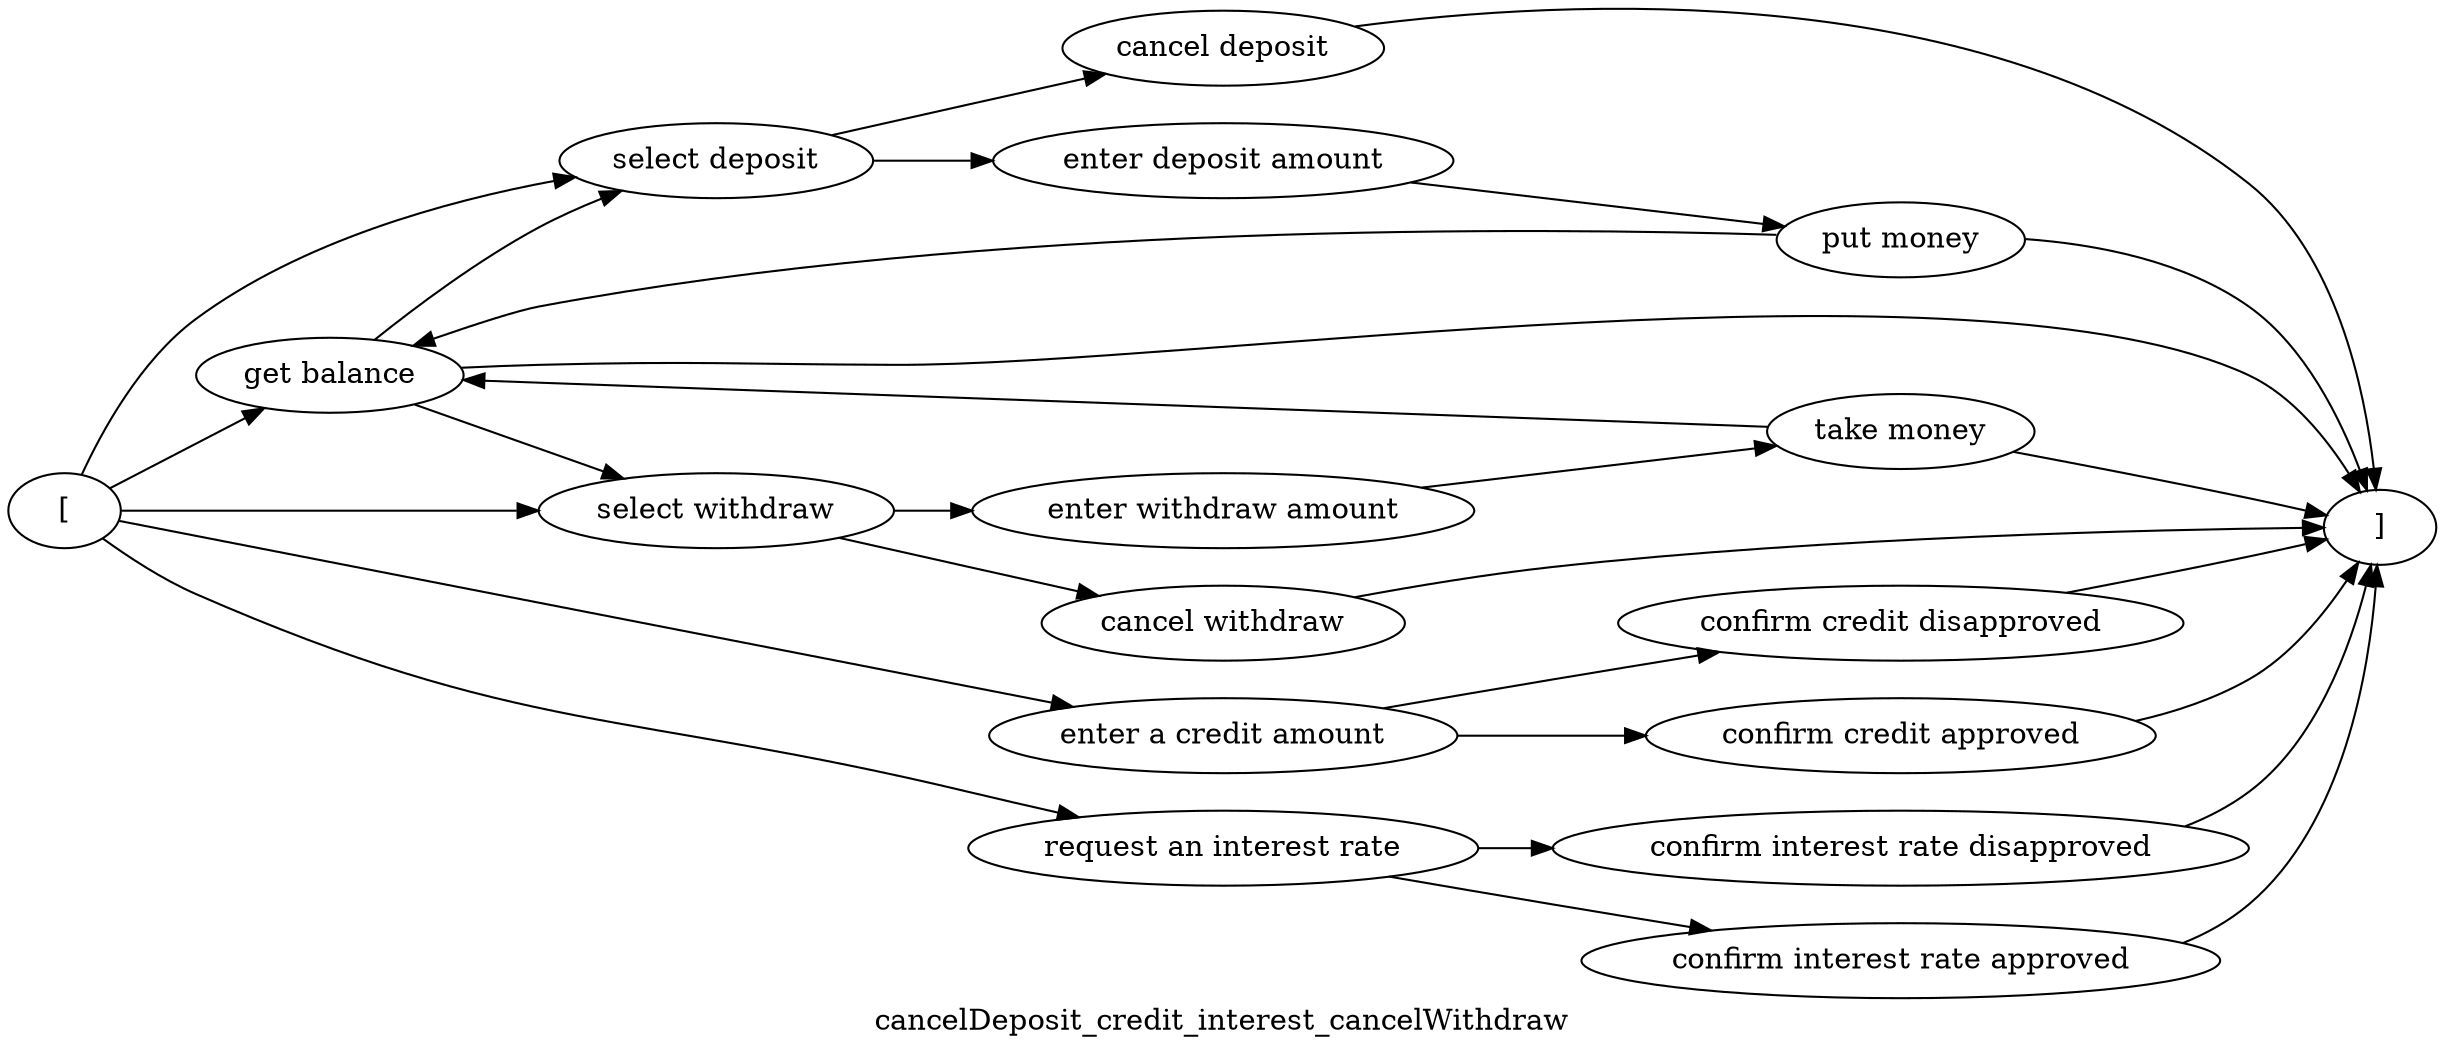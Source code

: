 digraph G {
rankdir = LR
label = "cancelDeposit_credit_interest_cancelWithdraw";
esg37_vertex2 -> esg37_vertex1;
esg37_vertex0 -> esg37_vertex2;
esg37_vertex2 -> esg37_vertex3;
esg37_vertex0 -> esg37_vertex3;
esg37_vertex3 -> esg37_vertex4;
esg37_vertex4 -> esg37_vertex5;
esg37_vertex5 -> esg37_vertex1;
esg37_vertex5 -> esg37_vertex2;
esg37_vertex2 -> esg37_vertex6;
esg37_vertex0 -> esg37_vertex6;
esg37_vertex6 -> esg37_vertex7;
esg37_vertex7 -> esg37_vertex8;
esg37_vertex8 -> esg37_vertex1;
esg37_vertex8 -> esg37_vertex2;
esg37_vertex3 -> esg37_vertex9;
esg37_vertex9 -> esg37_vertex1;
esg37_vertex0 -> esg37_vertex10;
esg37_vertex11 -> esg37_vertex1;
esg37_vertex10 -> esg37_vertex11;
esg37_vertex10 -> esg37_vertex12;
esg37_vertex12 -> esg37_vertex1;
esg37_vertex0 -> esg37_vertex13;
esg37_vertex14 -> esg37_vertex1;
esg37_vertex13 -> esg37_vertex14;
esg37_vertex13 -> esg37_vertex15;
esg37_vertex15 -> esg37_vertex1;
esg37_vertex6 -> esg37_vertex16;
esg37_vertex16 -> esg37_vertex1;
esg37_vertex2 [label = "get balance"]
esg37_vertex1 [label = "]"]
esg37_vertex0 [label = "["]
esg37_vertex3 [label = "select deposit"]
esg37_vertex4 [label = "enter deposit amount"]
esg37_vertex5 [label = "put money"]
esg37_vertex6 [label = "select withdraw"]
esg37_vertex7 [label = "enter withdraw amount"]
esg37_vertex8 [label = "take money"]
esg37_vertex9 [label = "cancel deposit"]
esg37_vertex10 [label = "enter a credit amount"]
esg37_vertex11 [label = "confirm credit approved"]
esg37_vertex12 [label = "confirm credit disapproved"]
esg37_vertex13 [label = "request an interest rate"]
esg37_vertex14 [label = "confirm interest rate approved"]
esg37_vertex15 [label = "confirm interest rate disapproved"]
esg37_vertex16 [label = "cancel withdraw"]
}
